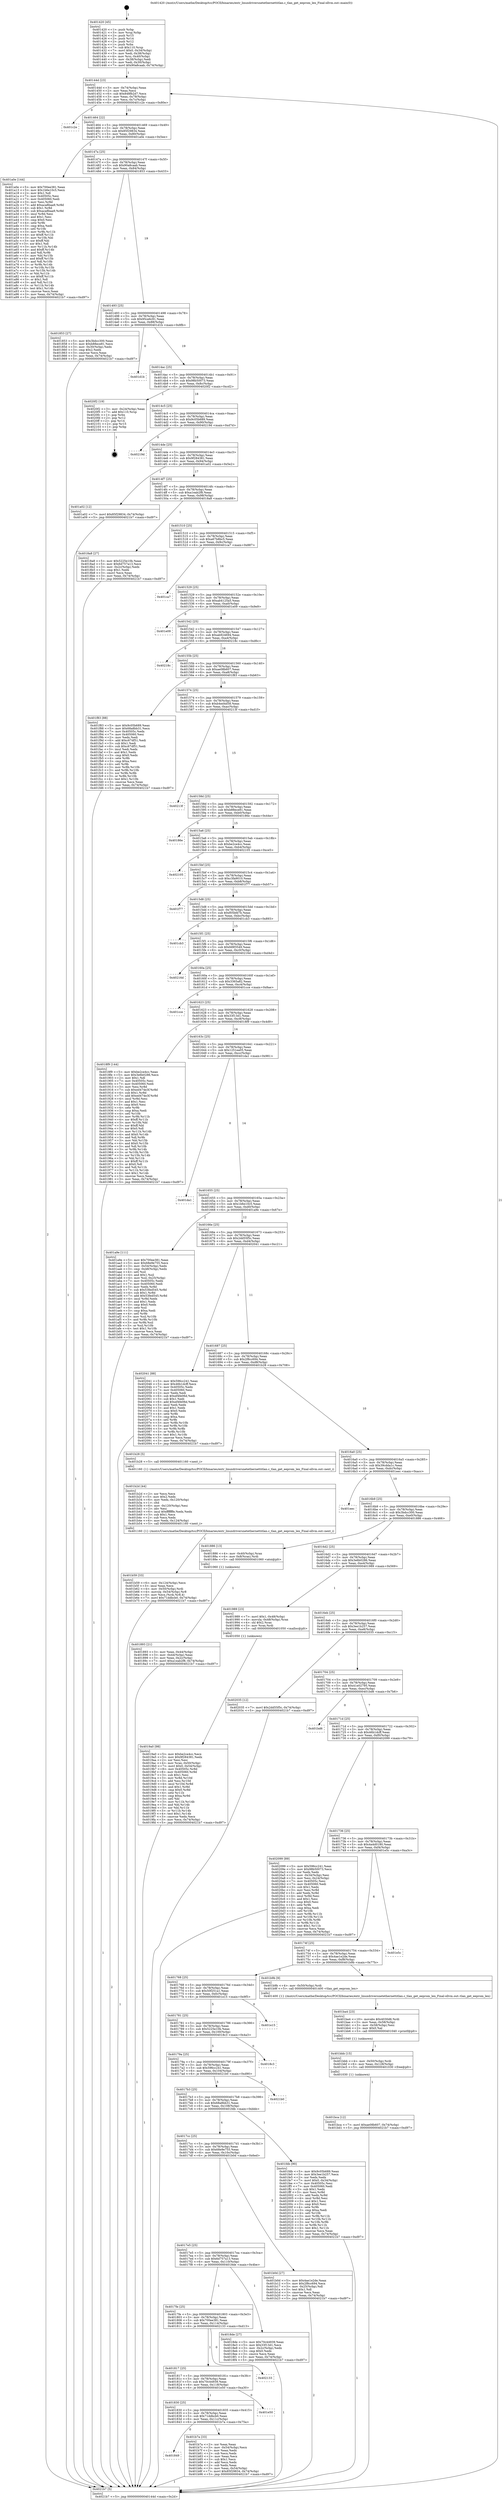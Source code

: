 digraph "0x401420" {
  label = "0x401420 (/mnt/c/Users/mathe/Desktop/tcc/POCII/binaries/extr_linuxdriversnetethernettitlan.c_tlan_get_eeprom_len_Final-ollvm.out::main(0))"
  labelloc = "t"
  node[shape=record]

  Entry [label="",width=0.3,height=0.3,shape=circle,fillcolor=black,style=filled]
  "0x40144d" [label="{
     0x40144d [23]\l
     | [instrs]\l
     &nbsp;&nbsp;0x40144d \<+3\>: mov -0x74(%rbp),%eax\l
     &nbsp;&nbsp;0x401450 \<+2\>: mov %eax,%ecx\l
     &nbsp;&nbsp;0x401452 \<+6\>: sub $0x848fb2d7,%ecx\l
     &nbsp;&nbsp;0x401458 \<+3\>: mov %eax,-0x78(%rbp)\l
     &nbsp;&nbsp;0x40145b \<+3\>: mov %ecx,-0x7c(%rbp)\l
     &nbsp;&nbsp;0x40145e \<+6\>: je 0000000000401c2e \<main+0x80e\>\l
  }"]
  "0x401c2e" [label="{
     0x401c2e\l
  }", style=dashed]
  "0x401464" [label="{
     0x401464 [22]\l
     | [instrs]\l
     &nbsp;&nbsp;0x401464 \<+5\>: jmp 0000000000401469 \<main+0x49\>\l
     &nbsp;&nbsp;0x401469 \<+3\>: mov -0x78(%rbp),%eax\l
     &nbsp;&nbsp;0x40146c \<+5\>: sub $0x85f29834,%eax\l
     &nbsp;&nbsp;0x401471 \<+3\>: mov %eax,-0x80(%rbp)\l
     &nbsp;&nbsp;0x401474 \<+6\>: je 0000000000401a0e \<main+0x5ee\>\l
  }"]
  Exit [label="",width=0.3,height=0.3,shape=circle,fillcolor=black,style=filled,peripheries=2]
  "0x401a0e" [label="{
     0x401a0e [144]\l
     | [instrs]\l
     &nbsp;&nbsp;0x401a0e \<+5\>: mov $0x700ee381,%eax\l
     &nbsp;&nbsp;0x401a13 \<+5\>: mov $0x1b6e10c5,%ecx\l
     &nbsp;&nbsp;0x401a18 \<+2\>: mov $0x1,%dl\l
     &nbsp;&nbsp;0x401a1a \<+7\>: mov 0x40505c,%esi\l
     &nbsp;&nbsp;0x401a21 \<+7\>: mov 0x405060,%edi\l
     &nbsp;&nbsp;0x401a28 \<+3\>: mov %esi,%r8d\l
     &nbsp;&nbsp;0x401a2b \<+7\>: add $0xaca8baa9,%r8d\l
     &nbsp;&nbsp;0x401a32 \<+4\>: sub $0x1,%r8d\l
     &nbsp;&nbsp;0x401a36 \<+7\>: sub $0xaca8baa9,%r8d\l
     &nbsp;&nbsp;0x401a3d \<+4\>: imul %r8d,%esi\l
     &nbsp;&nbsp;0x401a41 \<+3\>: and $0x1,%esi\l
     &nbsp;&nbsp;0x401a44 \<+3\>: cmp $0x0,%esi\l
     &nbsp;&nbsp;0x401a47 \<+4\>: sete %r9b\l
     &nbsp;&nbsp;0x401a4b \<+3\>: cmp $0xa,%edi\l
     &nbsp;&nbsp;0x401a4e \<+4\>: setl %r10b\l
     &nbsp;&nbsp;0x401a52 \<+3\>: mov %r9b,%r11b\l
     &nbsp;&nbsp;0x401a55 \<+4\>: xor $0xff,%r11b\l
     &nbsp;&nbsp;0x401a59 \<+3\>: mov %r10b,%bl\l
     &nbsp;&nbsp;0x401a5c \<+3\>: xor $0xff,%bl\l
     &nbsp;&nbsp;0x401a5f \<+3\>: xor $0x1,%dl\l
     &nbsp;&nbsp;0x401a62 \<+3\>: mov %r11b,%r14b\l
     &nbsp;&nbsp;0x401a65 \<+4\>: and $0xff,%r14b\l
     &nbsp;&nbsp;0x401a69 \<+3\>: and %dl,%r9b\l
     &nbsp;&nbsp;0x401a6c \<+3\>: mov %bl,%r15b\l
     &nbsp;&nbsp;0x401a6f \<+4\>: and $0xff,%r15b\l
     &nbsp;&nbsp;0x401a73 \<+3\>: and %dl,%r10b\l
     &nbsp;&nbsp;0x401a76 \<+3\>: or %r9b,%r14b\l
     &nbsp;&nbsp;0x401a79 \<+3\>: or %r10b,%r15b\l
     &nbsp;&nbsp;0x401a7c \<+3\>: xor %r15b,%r14b\l
     &nbsp;&nbsp;0x401a7f \<+3\>: or %bl,%r11b\l
     &nbsp;&nbsp;0x401a82 \<+4\>: xor $0xff,%r11b\l
     &nbsp;&nbsp;0x401a86 \<+3\>: or $0x1,%dl\l
     &nbsp;&nbsp;0x401a89 \<+3\>: and %dl,%r11b\l
     &nbsp;&nbsp;0x401a8c \<+3\>: or %r11b,%r14b\l
     &nbsp;&nbsp;0x401a8f \<+4\>: test $0x1,%r14b\l
     &nbsp;&nbsp;0x401a93 \<+3\>: cmovne %ecx,%eax\l
     &nbsp;&nbsp;0x401a96 \<+3\>: mov %eax,-0x74(%rbp)\l
     &nbsp;&nbsp;0x401a99 \<+5\>: jmp 00000000004021b7 \<main+0xd97\>\l
  }"]
  "0x40147a" [label="{
     0x40147a [25]\l
     | [instrs]\l
     &nbsp;&nbsp;0x40147a \<+5\>: jmp 000000000040147f \<main+0x5f\>\l
     &nbsp;&nbsp;0x40147f \<+3\>: mov -0x78(%rbp),%eax\l
     &nbsp;&nbsp;0x401482 \<+5\>: sub $0x90a8caab,%eax\l
     &nbsp;&nbsp;0x401487 \<+6\>: mov %eax,-0x84(%rbp)\l
     &nbsp;&nbsp;0x40148d \<+6\>: je 0000000000401853 \<main+0x433\>\l
  }"]
  "0x401bca" [label="{
     0x401bca [12]\l
     | [instrs]\l
     &nbsp;&nbsp;0x401bca \<+7\>: movl $0xae08b607,-0x74(%rbp)\l
     &nbsp;&nbsp;0x401bd1 \<+5\>: jmp 00000000004021b7 \<main+0xd97\>\l
  }"]
  "0x401853" [label="{
     0x401853 [27]\l
     | [instrs]\l
     &nbsp;&nbsp;0x401853 \<+5\>: mov $0x3bdcc300,%eax\l
     &nbsp;&nbsp;0x401858 \<+5\>: mov $0xb88ece81,%ecx\l
     &nbsp;&nbsp;0x40185d \<+3\>: mov -0x30(%rbp),%edx\l
     &nbsp;&nbsp;0x401860 \<+3\>: cmp $0x2,%edx\l
     &nbsp;&nbsp;0x401863 \<+3\>: cmovne %ecx,%eax\l
     &nbsp;&nbsp;0x401866 \<+3\>: mov %eax,-0x74(%rbp)\l
     &nbsp;&nbsp;0x401869 \<+5\>: jmp 00000000004021b7 \<main+0xd97\>\l
  }"]
  "0x401493" [label="{
     0x401493 [25]\l
     | [instrs]\l
     &nbsp;&nbsp;0x401493 \<+5\>: jmp 0000000000401498 \<main+0x78\>\l
     &nbsp;&nbsp;0x401498 \<+3\>: mov -0x78(%rbp),%eax\l
     &nbsp;&nbsp;0x40149b \<+5\>: sub $0x95ce6c91,%eax\l
     &nbsp;&nbsp;0x4014a0 \<+6\>: mov %eax,-0x88(%rbp)\l
     &nbsp;&nbsp;0x4014a6 \<+6\>: je 0000000000401d1b \<main+0x8fb\>\l
  }"]
  "0x4021b7" [label="{
     0x4021b7 [5]\l
     | [instrs]\l
     &nbsp;&nbsp;0x4021b7 \<+5\>: jmp 000000000040144d \<main+0x2d\>\l
  }"]
  "0x401420" [label="{
     0x401420 [45]\l
     | [instrs]\l
     &nbsp;&nbsp;0x401420 \<+1\>: push %rbp\l
     &nbsp;&nbsp;0x401421 \<+3\>: mov %rsp,%rbp\l
     &nbsp;&nbsp;0x401424 \<+2\>: push %r15\l
     &nbsp;&nbsp;0x401426 \<+2\>: push %r14\l
     &nbsp;&nbsp;0x401428 \<+2\>: push %r12\l
     &nbsp;&nbsp;0x40142a \<+1\>: push %rbx\l
     &nbsp;&nbsp;0x40142b \<+7\>: sub $0x110,%rsp\l
     &nbsp;&nbsp;0x401432 \<+7\>: movl $0x0,-0x34(%rbp)\l
     &nbsp;&nbsp;0x401439 \<+3\>: mov %edi,-0x38(%rbp)\l
     &nbsp;&nbsp;0x40143c \<+4\>: mov %rsi,-0x40(%rbp)\l
     &nbsp;&nbsp;0x401440 \<+3\>: mov -0x38(%rbp),%edi\l
     &nbsp;&nbsp;0x401443 \<+3\>: mov %edi,-0x30(%rbp)\l
     &nbsp;&nbsp;0x401446 \<+7\>: movl $0x90a8caab,-0x74(%rbp)\l
  }"]
  "0x401bbb" [label="{
     0x401bbb [15]\l
     | [instrs]\l
     &nbsp;&nbsp;0x401bbb \<+4\>: mov -0x50(%rbp),%rdi\l
     &nbsp;&nbsp;0x401bbf \<+6\>: mov %eax,-0x128(%rbp)\l
     &nbsp;&nbsp;0x401bc5 \<+5\>: call 0000000000401030 \<free@plt\>\l
     | [calls]\l
     &nbsp;&nbsp;0x401030 \{1\} (unknown)\l
  }"]
  "0x401d1b" [label="{
     0x401d1b\l
  }", style=dashed]
  "0x4014ac" [label="{
     0x4014ac [25]\l
     | [instrs]\l
     &nbsp;&nbsp;0x4014ac \<+5\>: jmp 00000000004014b1 \<main+0x91\>\l
     &nbsp;&nbsp;0x4014b1 \<+3\>: mov -0x78(%rbp),%eax\l
     &nbsp;&nbsp;0x4014b4 \<+5\>: sub $0x98b50073,%eax\l
     &nbsp;&nbsp;0x4014b9 \<+6\>: mov %eax,-0x8c(%rbp)\l
     &nbsp;&nbsp;0x4014bf \<+6\>: je 00000000004020f2 \<main+0xcd2\>\l
  }"]
  "0x401ba4" [label="{
     0x401ba4 [23]\l
     | [instrs]\l
     &nbsp;&nbsp;0x401ba4 \<+10\>: movabs $0x4030d6,%rdi\l
     &nbsp;&nbsp;0x401bae \<+3\>: mov %eax,-0x58(%rbp)\l
     &nbsp;&nbsp;0x401bb1 \<+3\>: mov -0x58(%rbp),%esi\l
     &nbsp;&nbsp;0x401bb4 \<+2\>: mov $0x0,%al\l
     &nbsp;&nbsp;0x401bb6 \<+5\>: call 0000000000401040 \<printf@plt\>\l
     | [calls]\l
     &nbsp;&nbsp;0x401040 \{1\} (unknown)\l
  }"]
  "0x4020f2" [label="{
     0x4020f2 [19]\l
     | [instrs]\l
     &nbsp;&nbsp;0x4020f2 \<+3\>: mov -0x24(%rbp),%eax\l
     &nbsp;&nbsp;0x4020f5 \<+7\>: add $0x110,%rsp\l
     &nbsp;&nbsp;0x4020fc \<+1\>: pop %rbx\l
     &nbsp;&nbsp;0x4020fd \<+2\>: pop %r12\l
     &nbsp;&nbsp;0x4020ff \<+2\>: pop %r14\l
     &nbsp;&nbsp;0x402101 \<+2\>: pop %r15\l
     &nbsp;&nbsp;0x402103 \<+1\>: pop %rbp\l
     &nbsp;&nbsp;0x402104 \<+1\>: ret\l
  }"]
  "0x4014c5" [label="{
     0x4014c5 [25]\l
     | [instrs]\l
     &nbsp;&nbsp;0x4014c5 \<+5\>: jmp 00000000004014ca \<main+0xaa\>\l
     &nbsp;&nbsp;0x4014ca \<+3\>: mov -0x78(%rbp),%eax\l
     &nbsp;&nbsp;0x4014cd \<+5\>: sub $0x9c05b689,%eax\l
     &nbsp;&nbsp;0x4014d2 \<+6\>: mov %eax,-0x90(%rbp)\l
     &nbsp;&nbsp;0x4014d8 \<+6\>: je 000000000040219d \<main+0xd7d\>\l
  }"]
  "0x401849" [label="{
     0x401849\l
  }", style=dashed]
  "0x40219d" [label="{
     0x40219d\l
  }", style=dashed]
  "0x4014de" [label="{
     0x4014de [25]\l
     | [instrs]\l
     &nbsp;&nbsp;0x4014de \<+5\>: jmp 00000000004014e3 \<main+0xc3\>\l
     &nbsp;&nbsp;0x4014e3 \<+3\>: mov -0x78(%rbp),%eax\l
     &nbsp;&nbsp;0x4014e6 \<+5\>: sub $0x9f284381,%eax\l
     &nbsp;&nbsp;0x4014eb \<+6\>: mov %eax,-0x94(%rbp)\l
     &nbsp;&nbsp;0x4014f1 \<+6\>: je 0000000000401a02 \<main+0x5e2\>\l
  }"]
  "0x401b7a" [label="{
     0x401b7a [33]\l
     | [instrs]\l
     &nbsp;&nbsp;0x401b7a \<+2\>: xor %eax,%eax\l
     &nbsp;&nbsp;0x401b7c \<+3\>: mov -0x54(%rbp),%ecx\l
     &nbsp;&nbsp;0x401b7f \<+2\>: mov %eax,%edx\l
     &nbsp;&nbsp;0x401b81 \<+2\>: sub %ecx,%edx\l
     &nbsp;&nbsp;0x401b83 \<+2\>: mov %eax,%ecx\l
     &nbsp;&nbsp;0x401b85 \<+3\>: sub $0x1,%ecx\l
     &nbsp;&nbsp;0x401b88 \<+2\>: add %ecx,%edx\l
     &nbsp;&nbsp;0x401b8a \<+2\>: sub %edx,%eax\l
     &nbsp;&nbsp;0x401b8c \<+3\>: mov %eax,-0x54(%rbp)\l
     &nbsp;&nbsp;0x401b8f \<+7\>: movl $0x85f29834,-0x74(%rbp)\l
     &nbsp;&nbsp;0x401b96 \<+5\>: jmp 00000000004021b7 \<main+0xd97\>\l
  }"]
  "0x401a02" [label="{
     0x401a02 [12]\l
     | [instrs]\l
     &nbsp;&nbsp;0x401a02 \<+7\>: movl $0x85f29834,-0x74(%rbp)\l
     &nbsp;&nbsp;0x401a09 \<+5\>: jmp 00000000004021b7 \<main+0xd97\>\l
  }"]
  "0x4014f7" [label="{
     0x4014f7 [25]\l
     | [instrs]\l
     &nbsp;&nbsp;0x4014f7 \<+5\>: jmp 00000000004014fc \<main+0xdc\>\l
     &nbsp;&nbsp;0x4014fc \<+3\>: mov -0x78(%rbp),%eax\l
     &nbsp;&nbsp;0x4014ff \<+5\>: sub $0xa1eab2f8,%eax\l
     &nbsp;&nbsp;0x401504 \<+6\>: mov %eax,-0x98(%rbp)\l
     &nbsp;&nbsp;0x40150a \<+6\>: je 00000000004018a8 \<main+0x488\>\l
  }"]
  "0x401830" [label="{
     0x401830 [25]\l
     | [instrs]\l
     &nbsp;&nbsp;0x401830 \<+5\>: jmp 0000000000401835 \<main+0x415\>\l
     &nbsp;&nbsp;0x401835 \<+3\>: mov -0x78(%rbp),%eax\l
     &nbsp;&nbsp;0x401838 \<+5\>: sub $0x71ddbcb0,%eax\l
     &nbsp;&nbsp;0x40183d \<+6\>: mov %eax,-0x11c(%rbp)\l
     &nbsp;&nbsp;0x401843 \<+6\>: je 0000000000401b7a \<main+0x75a\>\l
  }"]
  "0x4018a8" [label="{
     0x4018a8 [27]\l
     | [instrs]\l
     &nbsp;&nbsp;0x4018a8 \<+5\>: mov $0x5225e10b,%eax\l
     &nbsp;&nbsp;0x4018ad \<+5\>: mov $0x6d757a13,%ecx\l
     &nbsp;&nbsp;0x4018b2 \<+3\>: mov -0x2c(%rbp),%edx\l
     &nbsp;&nbsp;0x4018b5 \<+3\>: cmp $0x1,%edx\l
     &nbsp;&nbsp;0x4018b8 \<+3\>: cmovl %ecx,%eax\l
     &nbsp;&nbsp;0x4018bb \<+3\>: mov %eax,-0x74(%rbp)\l
     &nbsp;&nbsp;0x4018be \<+5\>: jmp 00000000004021b7 \<main+0xd97\>\l
  }"]
  "0x401510" [label="{
     0x401510 [25]\l
     | [instrs]\l
     &nbsp;&nbsp;0x401510 \<+5\>: jmp 0000000000401515 \<main+0xf5\>\l
     &nbsp;&nbsp;0x401515 \<+3\>: mov -0x78(%rbp),%eax\l
     &nbsp;&nbsp;0x401518 \<+5\>: sub $0xa67b8bc5,%eax\l
     &nbsp;&nbsp;0x40151d \<+6\>: mov %eax,-0x9c(%rbp)\l
     &nbsp;&nbsp;0x401523 \<+6\>: je 0000000000401ca7 \<main+0x887\>\l
  }"]
  "0x401e50" [label="{
     0x401e50\l
  }", style=dashed]
  "0x401ca7" [label="{
     0x401ca7\l
  }", style=dashed]
  "0x401529" [label="{
     0x401529 [25]\l
     | [instrs]\l
     &nbsp;&nbsp;0x401529 \<+5\>: jmp 000000000040152e \<main+0x10e\>\l
     &nbsp;&nbsp;0x40152e \<+3\>: mov -0x78(%rbp),%eax\l
     &nbsp;&nbsp;0x401531 \<+5\>: sub $0xab4125a5,%eax\l
     &nbsp;&nbsp;0x401536 \<+6\>: mov %eax,-0xa0(%rbp)\l
     &nbsp;&nbsp;0x40153c \<+6\>: je 0000000000401e09 \<main+0x9e9\>\l
  }"]
  "0x401817" [label="{
     0x401817 [25]\l
     | [instrs]\l
     &nbsp;&nbsp;0x401817 \<+5\>: jmp 000000000040181c \<main+0x3fc\>\l
     &nbsp;&nbsp;0x40181c \<+3\>: mov -0x78(%rbp),%eax\l
     &nbsp;&nbsp;0x40181f \<+5\>: sub $0x70c44939,%eax\l
     &nbsp;&nbsp;0x401824 \<+6\>: mov %eax,-0x118(%rbp)\l
     &nbsp;&nbsp;0x40182a \<+6\>: je 0000000000401e50 \<main+0xa30\>\l
  }"]
  "0x401e09" [label="{
     0x401e09\l
  }", style=dashed]
  "0x401542" [label="{
     0x401542 [25]\l
     | [instrs]\l
     &nbsp;&nbsp;0x401542 \<+5\>: jmp 0000000000401547 \<main+0x127\>\l
     &nbsp;&nbsp;0x401547 \<+3\>: mov -0x78(%rbp),%eax\l
     &nbsp;&nbsp;0x40154a \<+5\>: sub $0xab924694,%eax\l
     &nbsp;&nbsp;0x40154f \<+6\>: mov %eax,-0xa4(%rbp)\l
     &nbsp;&nbsp;0x401555 \<+6\>: je 000000000040218c \<main+0xd6c\>\l
  }"]
  "0x402133" [label="{
     0x402133\l
  }", style=dashed]
  "0x40218c" [label="{
     0x40218c\l
  }", style=dashed]
  "0x40155b" [label="{
     0x40155b [25]\l
     | [instrs]\l
     &nbsp;&nbsp;0x40155b \<+5\>: jmp 0000000000401560 \<main+0x140\>\l
     &nbsp;&nbsp;0x401560 \<+3\>: mov -0x78(%rbp),%eax\l
     &nbsp;&nbsp;0x401563 \<+5\>: sub $0xae08b607,%eax\l
     &nbsp;&nbsp;0x401568 \<+6\>: mov %eax,-0xa8(%rbp)\l
     &nbsp;&nbsp;0x40156e \<+6\>: je 0000000000401f83 \<main+0xb63\>\l
  }"]
  "0x401b59" [label="{
     0x401b59 [33]\l
     | [instrs]\l
     &nbsp;&nbsp;0x401b59 \<+6\>: mov -0x124(%rbp),%ecx\l
     &nbsp;&nbsp;0x401b5f \<+3\>: imul %eax,%ecx\l
     &nbsp;&nbsp;0x401b62 \<+4\>: mov -0x50(%rbp),%rdi\l
     &nbsp;&nbsp;0x401b66 \<+4\>: movslq -0x54(%rbp),%r8\l
     &nbsp;&nbsp;0x401b6a \<+4\>: mov %ecx,(%rdi,%r8,4)\l
     &nbsp;&nbsp;0x401b6e \<+7\>: movl $0x71ddbcb0,-0x74(%rbp)\l
     &nbsp;&nbsp;0x401b75 \<+5\>: jmp 00000000004021b7 \<main+0xd97\>\l
  }"]
  "0x401f83" [label="{
     0x401f83 [88]\l
     | [instrs]\l
     &nbsp;&nbsp;0x401f83 \<+5\>: mov $0x9c05b689,%eax\l
     &nbsp;&nbsp;0x401f88 \<+5\>: mov $0x68a8bb31,%ecx\l
     &nbsp;&nbsp;0x401f8d \<+7\>: mov 0x40505c,%edx\l
     &nbsp;&nbsp;0x401f94 \<+7\>: mov 0x405060,%esi\l
     &nbsp;&nbsp;0x401f9b \<+2\>: mov %edx,%edi\l
     &nbsp;&nbsp;0x401f9d \<+6\>: add $0xc67df51,%edi\l
     &nbsp;&nbsp;0x401fa3 \<+3\>: sub $0x1,%edi\l
     &nbsp;&nbsp;0x401fa6 \<+6\>: sub $0xc67df51,%edi\l
     &nbsp;&nbsp;0x401fac \<+3\>: imul %edi,%edx\l
     &nbsp;&nbsp;0x401faf \<+3\>: and $0x1,%edx\l
     &nbsp;&nbsp;0x401fb2 \<+3\>: cmp $0x0,%edx\l
     &nbsp;&nbsp;0x401fb5 \<+4\>: sete %r8b\l
     &nbsp;&nbsp;0x401fb9 \<+3\>: cmp $0xa,%esi\l
     &nbsp;&nbsp;0x401fbc \<+4\>: setl %r9b\l
     &nbsp;&nbsp;0x401fc0 \<+3\>: mov %r8b,%r10b\l
     &nbsp;&nbsp;0x401fc3 \<+3\>: and %r9b,%r10b\l
     &nbsp;&nbsp;0x401fc6 \<+3\>: xor %r9b,%r8b\l
     &nbsp;&nbsp;0x401fc9 \<+3\>: or %r8b,%r10b\l
     &nbsp;&nbsp;0x401fcc \<+4\>: test $0x1,%r10b\l
     &nbsp;&nbsp;0x401fd0 \<+3\>: cmovne %ecx,%eax\l
     &nbsp;&nbsp;0x401fd3 \<+3\>: mov %eax,-0x74(%rbp)\l
     &nbsp;&nbsp;0x401fd6 \<+5\>: jmp 00000000004021b7 \<main+0xd97\>\l
  }"]
  "0x401574" [label="{
     0x401574 [25]\l
     | [instrs]\l
     &nbsp;&nbsp;0x401574 \<+5\>: jmp 0000000000401579 \<main+0x159\>\l
     &nbsp;&nbsp;0x401579 \<+3\>: mov -0x78(%rbp),%eax\l
     &nbsp;&nbsp;0x40157c \<+5\>: sub $0xb4ed4d58,%eax\l
     &nbsp;&nbsp;0x401581 \<+6\>: mov %eax,-0xac(%rbp)\l
     &nbsp;&nbsp;0x401587 \<+6\>: je 000000000040213f \<main+0xd1f\>\l
  }"]
  "0x401b2d" [label="{
     0x401b2d [44]\l
     | [instrs]\l
     &nbsp;&nbsp;0x401b2d \<+2\>: xor %ecx,%ecx\l
     &nbsp;&nbsp;0x401b2f \<+5\>: mov $0x2,%edx\l
     &nbsp;&nbsp;0x401b34 \<+6\>: mov %edx,-0x120(%rbp)\l
     &nbsp;&nbsp;0x401b3a \<+1\>: cltd\l
     &nbsp;&nbsp;0x401b3b \<+6\>: mov -0x120(%rbp),%esi\l
     &nbsp;&nbsp;0x401b41 \<+2\>: idiv %esi\l
     &nbsp;&nbsp;0x401b43 \<+6\>: imul $0xfffffffe,%edx,%edx\l
     &nbsp;&nbsp;0x401b49 \<+3\>: sub $0x1,%ecx\l
     &nbsp;&nbsp;0x401b4c \<+2\>: sub %ecx,%edx\l
     &nbsp;&nbsp;0x401b4e \<+6\>: mov %edx,-0x124(%rbp)\l
     &nbsp;&nbsp;0x401b54 \<+5\>: call 0000000000401160 \<next_i\>\l
     | [calls]\l
     &nbsp;&nbsp;0x401160 \{1\} (/mnt/c/Users/mathe/Desktop/tcc/POCII/binaries/extr_linuxdriversnetethernettitlan.c_tlan_get_eeprom_len_Final-ollvm.out::next_i)\l
  }"]
  "0x40213f" [label="{
     0x40213f\l
  }", style=dashed]
  "0x40158d" [label="{
     0x40158d [25]\l
     | [instrs]\l
     &nbsp;&nbsp;0x40158d \<+5\>: jmp 0000000000401592 \<main+0x172\>\l
     &nbsp;&nbsp;0x401592 \<+3\>: mov -0x78(%rbp),%eax\l
     &nbsp;&nbsp;0x401595 \<+5\>: sub $0xb88ece81,%eax\l
     &nbsp;&nbsp;0x40159a \<+6\>: mov %eax,-0xb0(%rbp)\l
     &nbsp;&nbsp;0x4015a0 \<+6\>: je 000000000040186e \<main+0x44e\>\l
  }"]
  "0x4019a0" [label="{
     0x4019a0 [98]\l
     | [instrs]\l
     &nbsp;&nbsp;0x4019a0 \<+5\>: mov $0xbe2ce4cc,%ecx\l
     &nbsp;&nbsp;0x4019a5 \<+5\>: mov $0x9f284381,%edx\l
     &nbsp;&nbsp;0x4019aa \<+2\>: xor %esi,%esi\l
     &nbsp;&nbsp;0x4019ac \<+4\>: mov %rax,-0x50(%rbp)\l
     &nbsp;&nbsp;0x4019b0 \<+7\>: movl $0x0,-0x54(%rbp)\l
     &nbsp;&nbsp;0x4019b7 \<+8\>: mov 0x40505c,%r8d\l
     &nbsp;&nbsp;0x4019bf \<+8\>: mov 0x405060,%r9d\l
     &nbsp;&nbsp;0x4019c7 \<+3\>: sub $0x1,%esi\l
     &nbsp;&nbsp;0x4019ca \<+3\>: mov %r8d,%r10d\l
     &nbsp;&nbsp;0x4019cd \<+3\>: add %esi,%r10d\l
     &nbsp;&nbsp;0x4019d0 \<+4\>: imul %r10d,%r8d\l
     &nbsp;&nbsp;0x4019d4 \<+4\>: and $0x1,%r8d\l
     &nbsp;&nbsp;0x4019d8 \<+4\>: cmp $0x0,%r8d\l
     &nbsp;&nbsp;0x4019dc \<+4\>: sete %r11b\l
     &nbsp;&nbsp;0x4019e0 \<+4\>: cmp $0xa,%r9d\l
     &nbsp;&nbsp;0x4019e4 \<+3\>: setl %bl\l
     &nbsp;&nbsp;0x4019e7 \<+3\>: mov %r11b,%r14b\l
     &nbsp;&nbsp;0x4019ea \<+3\>: and %bl,%r14b\l
     &nbsp;&nbsp;0x4019ed \<+3\>: xor %bl,%r11b\l
     &nbsp;&nbsp;0x4019f0 \<+3\>: or %r11b,%r14b\l
     &nbsp;&nbsp;0x4019f3 \<+4\>: test $0x1,%r14b\l
     &nbsp;&nbsp;0x4019f7 \<+3\>: cmovne %edx,%ecx\l
     &nbsp;&nbsp;0x4019fa \<+3\>: mov %ecx,-0x74(%rbp)\l
     &nbsp;&nbsp;0x4019fd \<+5\>: jmp 00000000004021b7 \<main+0xd97\>\l
  }"]
  "0x40186e" [label="{
     0x40186e\l
  }", style=dashed]
  "0x4015a6" [label="{
     0x4015a6 [25]\l
     | [instrs]\l
     &nbsp;&nbsp;0x4015a6 \<+5\>: jmp 00000000004015ab \<main+0x18b\>\l
     &nbsp;&nbsp;0x4015ab \<+3\>: mov -0x78(%rbp),%eax\l
     &nbsp;&nbsp;0x4015ae \<+5\>: sub $0xbe2ce4cc,%eax\l
     &nbsp;&nbsp;0x4015b3 \<+6\>: mov %eax,-0xb4(%rbp)\l
     &nbsp;&nbsp;0x4015b9 \<+6\>: je 0000000000402105 \<main+0xce5\>\l
  }"]
  "0x4017fe" [label="{
     0x4017fe [25]\l
     | [instrs]\l
     &nbsp;&nbsp;0x4017fe \<+5\>: jmp 0000000000401803 \<main+0x3e3\>\l
     &nbsp;&nbsp;0x401803 \<+3\>: mov -0x78(%rbp),%eax\l
     &nbsp;&nbsp;0x401806 \<+5\>: sub $0x700ee381,%eax\l
     &nbsp;&nbsp;0x40180b \<+6\>: mov %eax,-0x114(%rbp)\l
     &nbsp;&nbsp;0x401811 \<+6\>: je 0000000000402133 \<main+0xd13\>\l
  }"]
  "0x402105" [label="{
     0x402105\l
  }", style=dashed]
  "0x4015bf" [label="{
     0x4015bf [25]\l
     | [instrs]\l
     &nbsp;&nbsp;0x4015bf \<+5\>: jmp 00000000004015c4 \<main+0x1a4\>\l
     &nbsp;&nbsp;0x4015c4 \<+3\>: mov -0x78(%rbp),%eax\l
     &nbsp;&nbsp;0x4015c7 \<+5\>: sub $0xc3fa9010,%eax\l
     &nbsp;&nbsp;0x4015cc \<+6\>: mov %eax,-0xb8(%rbp)\l
     &nbsp;&nbsp;0x4015d2 \<+6\>: je 0000000000401f77 \<main+0xb57\>\l
  }"]
  "0x4018de" [label="{
     0x4018de [27]\l
     | [instrs]\l
     &nbsp;&nbsp;0x4018de \<+5\>: mov $0x70c44939,%eax\l
     &nbsp;&nbsp;0x4018e3 \<+5\>: mov $0x33f13d1,%ecx\l
     &nbsp;&nbsp;0x4018e8 \<+3\>: mov -0x2c(%rbp),%edx\l
     &nbsp;&nbsp;0x4018eb \<+3\>: cmp $0x0,%edx\l
     &nbsp;&nbsp;0x4018ee \<+3\>: cmove %ecx,%eax\l
     &nbsp;&nbsp;0x4018f1 \<+3\>: mov %eax,-0x74(%rbp)\l
     &nbsp;&nbsp;0x4018f4 \<+5\>: jmp 00000000004021b7 \<main+0xd97\>\l
  }"]
  "0x401f77" [label="{
     0x401f77\l
  }", style=dashed]
  "0x4015d8" [label="{
     0x4015d8 [25]\l
     | [instrs]\l
     &nbsp;&nbsp;0x4015d8 \<+5\>: jmp 00000000004015dd \<main+0x1bd\>\l
     &nbsp;&nbsp;0x4015dd \<+3\>: mov -0x78(%rbp),%eax\l
     &nbsp;&nbsp;0x4015e0 \<+5\>: sub $0xf05bfd7b,%eax\l
     &nbsp;&nbsp;0x4015e5 \<+6\>: mov %eax,-0xbc(%rbp)\l
     &nbsp;&nbsp;0x4015eb \<+6\>: je 0000000000401cb3 \<main+0x893\>\l
  }"]
  "0x4017e5" [label="{
     0x4017e5 [25]\l
     | [instrs]\l
     &nbsp;&nbsp;0x4017e5 \<+5\>: jmp 00000000004017ea \<main+0x3ca\>\l
     &nbsp;&nbsp;0x4017ea \<+3\>: mov -0x78(%rbp),%eax\l
     &nbsp;&nbsp;0x4017ed \<+5\>: sub $0x6d757a13,%eax\l
     &nbsp;&nbsp;0x4017f2 \<+6\>: mov %eax,-0x110(%rbp)\l
     &nbsp;&nbsp;0x4017f8 \<+6\>: je 00000000004018de \<main+0x4be\>\l
  }"]
  "0x401cb3" [label="{
     0x401cb3\l
  }", style=dashed]
  "0x4015f1" [label="{
     0x4015f1 [25]\l
     | [instrs]\l
     &nbsp;&nbsp;0x4015f1 \<+5\>: jmp 00000000004015f6 \<main+0x1d6\>\l
     &nbsp;&nbsp;0x4015f6 \<+3\>: mov -0x78(%rbp),%eax\l
     &nbsp;&nbsp;0x4015f9 \<+5\>: sub $0xfd9f3549,%eax\l
     &nbsp;&nbsp;0x4015fe \<+6\>: mov %eax,-0xc0(%rbp)\l
     &nbsp;&nbsp;0x401604 \<+6\>: je 000000000040216d \<main+0xd4d\>\l
  }"]
  "0x401b0d" [label="{
     0x401b0d [27]\l
     | [instrs]\l
     &nbsp;&nbsp;0x401b0d \<+5\>: mov $0x4ae1e2de,%eax\l
     &nbsp;&nbsp;0x401b12 \<+5\>: mov $0x2f8cc694,%ecx\l
     &nbsp;&nbsp;0x401b17 \<+3\>: mov -0x25(%rbp),%dl\l
     &nbsp;&nbsp;0x401b1a \<+3\>: test $0x1,%dl\l
     &nbsp;&nbsp;0x401b1d \<+3\>: cmovne %ecx,%eax\l
     &nbsp;&nbsp;0x401b20 \<+3\>: mov %eax,-0x74(%rbp)\l
     &nbsp;&nbsp;0x401b23 \<+5\>: jmp 00000000004021b7 \<main+0xd97\>\l
  }"]
  "0x40216d" [label="{
     0x40216d\l
  }", style=dashed]
  "0x40160a" [label="{
     0x40160a [25]\l
     | [instrs]\l
     &nbsp;&nbsp;0x40160a \<+5\>: jmp 000000000040160f \<main+0x1ef\>\l
     &nbsp;&nbsp;0x40160f \<+3\>: mov -0x78(%rbp),%eax\l
     &nbsp;&nbsp;0x401612 \<+5\>: sub $0x3365a82,%eax\l
     &nbsp;&nbsp;0x401617 \<+6\>: mov %eax,-0xc4(%rbp)\l
     &nbsp;&nbsp;0x40161d \<+6\>: je 0000000000401cce \<main+0x8ae\>\l
  }"]
  "0x4017cc" [label="{
     0x4017cc [25]\l
     | [instrs]\l
     &nbsp;&nbsp;0x4017cc \<+5\>: jmp 00000000004017d1 \<main+0x3b1\>\l
     &nbsp;&nbsp;0x4017d1 \<+3\>: mov -0x78(%rbp),%eax\l
     &nbsp;&nbsp;0x4017d4 \<+5\>: sub $0x68e9e755,%eax\l
     &nbsp;&nbsp;0x4017d9 \<+6\>: mov %eax,-0x10c(%rbp)\l
     &nbsp;&nbsp;0x4017df \<+6\>: je 0000000000401b0d \<main+0x6ed\>\l
  }"]
  "0x401cce" [label="{
     0x401cce\l
  }", style=dashed]
  "0x401623" [label="{
     0x401623 [25]\l
     | [instrs]\l
     &nbsp;&nbsp;0x401623 \<+5\>: jmp 0000000000401628 \<main+0x208\>\l
     &nbsp;&nbsp;0x401628 \<+3\>: mov -0x78(%rbp),%eax\l
     &nbsp;&nbsp;0x40162b \<+5\>: sub $0x33f13d1,%eax\l
     &nbsp;&nbsp;0x401630 \<+6\>: mov %eax,-0xc8(%rbp)\l
     &nbsp;&nbsp;0x401636 \<+6\>: je 00000000004018f9 \<main+0x4d9\>\l
  }"]
  "0x401fdb" [label="{
     0x401fdb [90]\l
     | [instrs]\l
     &nbsp;&nbsp;0x401fdb \<+5\>: mov $0x9c05b689,%eax\l
     &nbsp;&nbsp;0x401fe0 \<+5\>: mov $0x3ee1b257,%ecx\l
     &nbsp;&nbsp;0x401fe5 \<+2\>: xor %edx,%edx\l
     &nbsp;&nbsp;0x401fe7 \<+7\>: movl $0x0,-0x34(%rbp)\l
     &nbsp;&nbsp;0x401fee \<+7\>: mov 0x40505c,%esi\l
     &nbsp;&nbsp;0x401ff5 \<+7\>: mov 0x405060,%edi\l
     &nbsp;&nbsp;0x401ffc \<+3\>: sub $0x1,%edx\l
     &nbsp;&nbsp;0x401fff \<+3\>: mov %esi,%r8d\l
     &nbsp;&nbsp;0x402002 \<+3\>: add %edx,%r8d\l
     &nbsp;&nbsp;0x402005 \<+4\>: imul %r8d,%esi\l
     &nbsp;&nbsp;0x402009 \<+3\>: and $0x1,%esi\l
     &nbsp;&nbsp;0x40200c \<+3\>: cmp $0x0,%esi\l
     &nbsp;&nbsp;0x40200f \<+4\>: sete %r9b\l
     &nbsp;&nbsp;0x402013 \<+3\>: cmp $0xa,%edi\l
     &nbsp;&nbsp;0x402016 \<+4\>: setl %r10b\l
     &nbsp;&nbsp;0x40201a \<+3\>: mov %r9b,%r11b\l
     &nbsp;&nbsp;0x40201d \<+3\>: and %r10b,%r11b\l
     &nbsp;&nbsp;0x402020 \<+3\>: xor %r10b,%r9b\l
     &nbsp;&nbsp;0x402023 \<+3\>: or %r9b,%r11b\l
     &nbsp;&nbsp;0x402026 \<+4\>: test $0x1,%r11b\l
     &nbsp;&nbsp;0x40202a \<+3\>: cmovne %ecx,%eax\l
     &nbsp;&nbsp;0x40202d \<+3\>: mov %eax,-0x74(%rbp)\l
     &nbsp;&nbsp;0x402030 \<+5\>: jmp 00000000004021b7 \<main+0xd97\>\l
  }"]
  "0x4018f9" [label="{
     0x4018f9 [144]\l
     | [instrs]\l
     &nbsp;&nbsp;0x4018f9 \<+5\>: mov $0xbe2ce4cc,%eax\l
     &nbsp;&nbsp;0x4018fe \<+5\>: mov $0x3e6b0286,%ecx\l
     &nbsp;&nbsp;0x401903 \<+2\>: mov $0x1,%dl\l
     &nbsp;&nbsp;0x401905 \<+7\>: mov 0x40505c,%esi\l
     &nbsp;&nbsp;0x40190c \<+7\>: mov 0x405060,%edi\l
     &nbsp;&nbsp;0x401913 \<+3\>: mov %esi,%r8d\l
     &nbsp;&nbsp;0x401916 \<+7\>: sub $0xed474e3f,%r8d\l
     &nbsp;&nbsp;0x40191d \<+4\>: sub $0x1,%r8d\l
     &nbsp;&nbsp;0x401921 \<+7\>: add $0xed474e3f,%r8d\l
     &nbsp;&nbsp;0x401928 \<+4\>: imul %r8d,%esi\l
     &nbsp;&nbsp;0x40192c \<+3\>: and $0x1,%esi\l
     &nbsp;&nbsp;0x40192f \<+3\>: cmp $0x0,%esi\l
     &nbsp;&nbsp;0x401932 \<+4\>: sete %r9b\l
     &nbsp;&nbsp;0x401936 \<+3\>: cmp $0xa,%edi\l
     &nbsp;&nbsp;0x401939 \<+4\>: setl %r10b\l
     &nbsp;&nbsp;0x40193d \<+3\>: mov %r9b,%r11b\l
     &nbsp;&nbsp;0x401940 \<+4\>: xor $0xff,%r11b\l
     &nbsp;&nbsp;0x401944 \<+3\>: mov %r10b,%bl\l
     &nbsp;&nbsp;0x401947 \<+3\>: xor $0xff,%bl\l
     &nbsp;&nbsp;0x40194a \<+3\>: xor $0x0,%dl\l
     &nbsp;&nbsp;0x40194d \<+3\>: mov %r11b,%r14b\l
     &nbsp;&nbsp;0x401950 \<+4\>: and $0x0,%r14b\l
     &nbsp;&nbsp;0x401954 \<+3\>: and %dl,%r9b\l
     &nbsp;&nbsp;0x401957 \<+3\>: mov %bl,%r15b\l
     &nbsp;&nbsp;0x40195a \<+4\>: and $0x0,%r15b\l
     &nbsp;&nbsp;0x40195e \<+3\>: and %dl,%r10b\l
     &nbsp;&nbsp;0x401961 \<+3\>: or %r9b,%r14b\l
     &nbsp;&nbsp;0x401964 \<+3\>: or %r10b,%r15b\l
     &nbsp;&nbsp;0x401967 \<+3\>: xor %r15b,%r14b\l
     &nbsp;&nbsp;0x40196a \<+3\>: or %bl,%r11b\l
     &nbsp;&nbsp;0x40196d \<+4\>: xor $0xff,%r11b\l
     &nbsp;&nbsp;0x401971 \<+3\>: or $0x0,%dl\l
     &nbsp;&nbsp;0x401974 \<+3\>: and %dl,%r11b\l
     &nbsp;&nbsp;0x401977 \<+3\>: or %r11b,%r14b\l
     &nbsp;&nbsp;0x40197a \<+4\>: test $0x1,%r14b\l
     &nbsp;&nbsp;0x40197e \<+3\>: cmovne %ecx,%eax\l
     &nbsp;&nbsp;0x401981 \<+3\>: mov %eax,-0x74(%rbp)\l
     &nbsp;&nbsp;0x401984 \<+5\>: jmp 00000000004021b7 \<main+0xd97\>\l
  }"]
  "0x40163c" [label="{
     0x40163c [25]\l
     | [instrs]\l
     &nbsp;&nbsp;0x40163c \<+5\>: jmp 0000000000401641 \<main+0x221\>\l
     &nbsp;&nbsp;0x401641 \<+3\>: mov -0x78(%rbp),%eax\l
     &nbsp;&nbsp;0x401644 \<+5\>: sub $0x1251ea05,%eax\l
     &nbsp;&nbsp;0x401649 \<+6\>: mov %eax,-0xcc(%rbp)\l
     &nbsp;&nbsp;0x40164f \<+6\>: je 0000000000401da1 \<main+0x981\>\l
  }"]
  "0x4017b3" [label="{
     0x4017b3 [25]\l
     | [instrs]\l
     &nbsp;&nbsp;0x4017b3 \<+5\>: jmp 00000000004017b8 \<main+0x398\>\l
     &nbsp;&nbsp;0x4017b8 \<+3\>: mov -0x78(%rbp),%eax\l
     &nbsp;&nbsp;0x4017bb \<+5\>: sub $0x68a8bb31,%eax\l
     &nbsp;&nbsp;0x4017c0 \<+6\>: mov %eax,-0x108(%rbp)\l
     &nbsp;&nbsp;0x4017c6 \<+6\>: je 0000000000401fdb \<main+0xbbb\>\l
  }"]
  "0x401da1" [label="{
     0x401da1\l
  }", style=dashed]
  "0x401655" [label="{
     0x401655 [25]\l
     | [instrs]\l
     &nbsp;&nbsp;0x401655 \<+5\>: jmp 000000000040165a \<main+0x23a\>\l
     &nbsp;&nbsp;0x40165a \<+3\>: mov -0x78(%rbp),%eax\l
     &nbsp;&nbsp;0x40165d \<+5\>: sub $0x1b6e10c5,%eax\l
     &nbsp;&nbsp;0x401662 \<+6\>: mov %eax,-0xd0(%rbp)\l
     &nbsp;&nbsp;0x401668 \<+6\>: je 0000000000401a9e \<main+0x67e\>\l
  }"]
  "0x4021b0" [label="{
     0x4021b0\l
  }", style=dashed]
  "0x401a9e" [label="{
     0x401a9e [111]\l
     | [instrs]\l
     &nbsp;&nbsp;0x401a9e \<+5\>: mov $0x700ee381,%eax\l
     &nbsp;&nbsp;0x401aa3 \<+5\>: mov $0x68e9e755,%ecx\l
     &nbsp;&nbsp;0x401aa8 \<+3\>: mov -0x54(%rbp),%edx\l
     &nbsp;&nbsp;0x401aab \<+3\>: cmp -0x48(%rbp),%edx\l
     &nbsp;&nbsp;0x401aae \<+4\>: setl %sil\l
     &nbsp;&nbsp;0x401ab2 \<+4\>: and $0x1,%sil\l
     &nbsp;&nbsp;0x401ab6 \<+4\>: mov %sil,-0x25(%rbp)\l
     &nbsp;&nbsp;0x401aba \<+7\>: mov 0x40505c,%edx\l
     &nbsp;&nbsp;0x401ac1 \<+7\>: mov 0x405060,%edi\l
     &nbsp;&nbsp;0x401ac8 \<+3\>: mov %edx,%r8d\l
     &nbsp;&nbsp;0x401acb \<+7\>: sub $0x53fed545,%r8d\l
     &nbsp;&nbsp;0x401ad2 \<+4\>: sub $0x1,%r8d\l
     &nbsp;&nbsp;0x401ad6 \<+7\>: add $0x53fed545,%r8d\l
     &nbsp;&nbsp;0x401add \<+4\>: imul %r8d,%edx\l
     &nbsp;&nbsp;0x401ae1 \<+3\>: and $0x1,%edx\l
     &nbsp;&nbsp;0x401ae4 \<+3\>: cmp $0x0,%edx\l
     &nbsp;&nbsp;0x401ae7 \<+4\>: sete %sil\l
     &nbsp;&nbsp;0x401aeb \<+3\>: cmp $0xa,%edi\l
     &nbsp;&nbsp;0x401aee \<+4\>: setl %r9b\l
     &nbsp;&nbsp;0x401af2 \<+3\>: mov %sil,%r10b\l
     &nbsp;&nbsp;0x401af5 \<+3\>: and %r9b,%r10b\l
     &nbsp;&nbsp;0x401af8 \<+3\>: xor %r9b,%sil\l
     &nbsp;&nbsp;0x401afb \<+3\>: or %sil,%r10b\l
     &nbsp;&nbsp;0x401afe \<+4\>: test $0x1,%r10b\l
     &nbsp;&nbsp;0x401b02 \<+3\>: cmovne %ecx,%eax\l
     &nbsp;&nbsp;0x401b05 \<+3\>: mov %eax,-0x74(%rbp)\l
     &nbsp;&nbsp;0x401b08 \<+5\>: jmp 00000000004021b7 \<main+0xd97\>\l
  }"]
  "0x40166e" [label="{
     0x40166e [25]\l
     | [instrs]\l
     &nbsp;&nbsp;0x40166e \<+5\>: jmp 0000000000401673 \<main+0x253\>\l
     &nbsp;&nbsp;0x401673 \<+3\>: mov -0x78(%rbp),%eax\l
     &nbsp;&nbsp;0x401676 \<+5\>: sub $0x2dd55f5c,%eax\l
     &nbsp;&nbsp;0x40167b \<+6\>: mov %eax,-0xd4(%rbp)\l
     &nbsp;&nbsp;0x401681 \<+6\>: je 0000000000402041 \<main+0xc21\>\l
  }"]
  "0x40179a" [label="{
     0x40179a [25]\l
     | [instrs]\l
     &nbsp;&nbsp;0x40179a \<+5\>: jmp 000000000040179f \<main+0x37f\>\l
     &nbsp;&nbsp;0x40179f \<+3\>: mov -0x78(%rbp),%eax\l
     &nbsp;&nbsp;0x4017a2 \<+5\>: sub $0x596cc241,%eax\l
     &nbsp;&nbsp;0x4017a7 \<+6\>: mov %eax,-0x104(%rbp)\l
     &nbsp;&nbsp;0x4017ad \<+6\>: je 00000000004021b0 \<main+0xd90\>\l
  }"]
  "0x402041" [label="{
     0x402041 [88]\l
     | [instrs]\l
     &nbsp;&nbsp;0x402041 \<+5\>: mov $0x596cc241,%eax\l
     &nbsp;&nbsp;0x402046 \<+5\>: mov $0x46b1dcff,%ecx\l
     &nbsp;&nbsp;0x40204b \<+7\>: mov 0x40505c,%edx\l
     &nbsp;&nbsp;0x402052 \<+7\>: mov 0x405060,%esi\l
     &nbsp;&nbsp;0x402059 \<+2\>: mov %edx,%edi\l
     &nbsp;&nbsp;0x40205b \<+6\>: sub $0xef4fe06d,%edi\l
     &nbsp;&nbsp;0x402061 \<+3\>: sub $0x1,%edi\l
     &nbsp;&nbsp;0x402064 \<+6\>: add $0xef4fe06d,%edi\l
     &nbsp;&nbsp;0x40206a \<+3\>: imul %edi,%edx\l
     &nbsp;&nbsp;0x40206d \<+3\>: and $0x1,%edx\l
     &nbsp;&nbsp;0x402070 \<+3\>: cmp $0x0,%edx\l
     &nbsp;&nbsp;0x402073 \<+4\>: sete %r8b\l
     &nbsp;&nbsp;0x402077 \<+3\>: cmp $0xa,%esi\l
     &nbsp;&nbsp;0x40207a \<+4\>: setl %r9b\l
     &nbsp;&nbsp;0x40207e \<+3\>: mov %r8b,%r10b\l
     &nbsp;&nbsp;0x402081 \<+3\>: and %r9b,%r10b\l
     &nbsp;&nbsp;0x402084 \<+3\>: xor %r9b,%r8b\l
     &nbsp;&nbsp;0x402087 \<+3\>: or %r8b,%r10b\l
     &nbsp;&nbsp;0x40208a \<+4\>: test $0x1,%r10b\l
     &nbsp;&nbsp;0x40208e \<+3\>: cmovne %ecx,%eax\l
     &nbsp;&nbsp;0x402091 \<+3\>: mov %eax,-0x74(%rbp)\l
     &nbsp;&nbsp;0x402094 \<+5\>: jmp 00000000004021b7 \<main+0xd97\>\l
  }"]
  "0x401687" [label="{
     0x401687 [25]\l
     | [instrs]\l
     &nbsp;&nbsp;0x401687 \<+5\>: jmp 000000000040168c \<main+0x26c\>\l
     &nbsp;&nbsp;0x40168c \<+3\>: mov -0x78(%rbp),%eax\l
     &nbsp;&nbsp;0x40168f \<+5\>: sub $0x2f8cc694,%eax\l
     &nbsp;&nbsp;0x401694 \<+6\>: mov %eax,-0xd8(%rbp)\l
     &nbsp;&nbsp;0x40169a \<+6\>: je 0000000000401b28 \<main+0x708\>\l
  }"]
  "0x4018c3" [label="{
     0x4018c3\l
  }", style=dashed]
  "0x401b28" [label="{
     0x401b28 [5]\l
     | [instrs]\l
     &nbsp;&nbsp;0x401b28 \<+5\>: call 0000000000401160 \<next_i\>\l
     | [calls]\l
     &nbsp;&nbsp;0x401160 \{1\} (/mnt/c/Users/mathe/Desktop/tcc/POCII/binaries/extr_linuxdriversnetethernettitlan.c_tlan_get_eeprom_len_Final-ollvm.out::next_i)\l
  }"]
  "0x4016a0" [label="{
     0x4016a0 [25]\l
     | [instrs]\l
     &nbsp;&nbsp;0x4016a0 \<+5\>: jmp 00000000004016a5 \<main+0x285\>\l
     &nbsp;&nbsp;0x4016a5 \<+3\>: mov -0x78(%rbp),%eax\l
     &nbsp;&nbsp;0x4016a8 \<+5\>: sub $0x39cdda1c,%eax\l
     &nbsp;&nbsp;0x4016ad \<+6\>: mov %eax,-0xdc(%rbp)\l
     &nbsp;&nbsp;0x4016b3 \<+6\>: je 0000000000401eec \<main+0xacc\>\l
  }"]
  "0x401781" [label="{
     0x401781 [25]\l
     | [instrs]\l
     &nbsp;&nbsp;0x401781 \<+5\>: jmp 0000000000401786 \<main+0x366\>\l
     &nbsp;&nbsp;0x401786 \<+3\>: mov -0x78(%rbp),%eax\l
     &nbsp;&nbsp;0x401789 \<+5\>: sub $0x5225e10b,%eax\l
     &nbsp;&nbsp;0x40178e \<+6\>: mov %eax,-0x100(%rbp)\l
     &nbsp;&nbsp;0x401794 \<+6\>: je 00000000004018c3 \<main+0x4a3\>\l
  }"]
  "0x401eec" [label="{
     0x401eec\l
  }", style=dashed]
  "0x4016b9" [label="{
     0x4016b9 [25]\l
     | [instrs]\l
     &nbsp;&nbsp;0x4016b9 \<+5\>: jmp 00000000004016be \<main+0x29e\>\l
     &nbsp;&nbsp;0x4016be \<+3\>: mov -0x78(%rbp),%eax\l
     &nbsp;&nbsp;0x4016c1 \<+5\>: sub $0x3bdcc300,%eax\l
     &nbsp;&nbsp;0x4016c6 \<+6\>: mov %eax,-0xe0(%rbp)\l
     &nbsp;&nbsp;0x4016cc \<+6\>: je 0000000000401886 \<main+0x466\>\l
  }"]
  "0x401e15" [label="{
     0x401e15\l
  }", style=dashed]
  "0x401886" [label="{
     0x401886 [13]\l
     | [instrs]\l
     &nbsp;&nbsp;0x401886 \<+4\>: mov -0x40(%rbp),%rax\l
     &nbsp;&nbsp;0x40188a \<+4\>: mov 0x8(%rax),%rdi\l
     &nbsp;&nbsp;0x40188e \<+5\>: call 0000000000401060 \<atoi@plt\>\l
     | [calls]\l
     &nbsp;&nbsp;0x401060 \{1\} (unknown)\l
  }"]
  "0x4016d2" [label="{
     0x4016d2 [25]\l
     | [instrs]\l
     &nbsp;&nbsp;0x4016d2 \<+5\>: jmp 00000000004016d7 \<main+0x2b7\>\l
     &nbsp;&nbsp;0x4016d7 \<+3\>: mov -0x78(%rbp),%eax\l
     &nbsp;&nbsp;0x4016da \<+5\>: sub $0x3e6b0286,%eax\l
     &nbsp;&nbsp;0x4016df \<+6\>: mov %eax,-0xe4(%rbp)\l
     &nbsp;&nbsp;0x4016e5 \<+6\>: je 0000000000401989 \<main+0x569\>\l
  }"]
  "0x401893" [label="{
     0x401893 [21]\l
     | [instrs]\l
     &nbsp;&nbsp;0x401893 \<+3\>: mov %eax,-0x44(%rbp)\l
     &nbsp;&nbsp;0x401896 \<+3\>: mov -0x44(%rbp),%eax\l
     &nbsp;&nbsp;0x401899 \<+3\>: mov %eax,-0x2c(%rbp)\l
     &nbsp;&nbsp;0x40189c \<+7\>: movl $0xa1eab2f8,-0x74(%rbp)\l
     &nbsp;&nbsp;0x4018a3 \<+5\>: jmp 00000000004021b7 \<main+0xd97\>\l
  }"]
  "0x401768" [label="{
     0x401768 [25]\l
     | [instrs]\l
     &nbsp;&nbsp;0x401768 \<+5\>: jmp 000000000040176d \<main+0x34d\>\l
     &nbsp;&nbsp;0x40176d \<+3\>: mov -0x78(%rbp),%eax\l
     &nbsp;&nbsp;0x401770 \<+5\>: sub $0x50f251a1,%eax\l
     &nbsp;&nbsp;0x401775 \<+6\>: mov %eax,-0xfc(%rbp)\l
     &nbsp;&nbsp;0x40177b \<+6\>: je 0000000000401e15 \<main+0x9f5\>\l
  }"]
  "0x401989" [label="{
     0x401989 [23]\l
     | [instrs]\l
     &nbsp;&nbsp;0x401989 \<+7\>: movl $0x1,-0x48(%rbp)\l
     &nbsp;&nbsp;0x401990 \<+4\>: movslq -0x48(%rbp),%rax\l
     &nbsp;&nbsp;0x401994 \<+4\>: shl $0x2,%rax\l
     &nbsp;&nbsp;0x401998 \<+3\>: mov %rax,%rdi\l
     &nbsp;&nbsp;0x40199b \<+5\>: call 0000000000401050 \<malloc@plt\>\l
     | [calls]\l
     &nbsp;&nbsp;0x401050 \{1\} (unknown)\l
  }"]
  "0x4016eb" [label="{
     0x4016eb [25]\l
     | [instrs]\l
     &nbsp;&nbsp;0x4016eb \<+5\>: jmp 00000000004016f0 \<main+0x2d0\>\l
     &nbsp;&nbsp;0x4016f0 \<+3\>: mov -0x78(%rbp),%eax\l
     &nbsp;&nbsp;0x4016f3 \<+5\>: sub $0x3ee1b257,%eax\l
     &nbsp;&nbsp;0x4016f8 \<+6\>: mov %eax,-0xe8(%rbp)\l
     &nbsp;&nbsp;0x4016fe \<+6\>: je 0000000000402035 \<main+0xc15\>\l
  }"]
  "0x401b9b" [label="{
     0x401b9b [9]\l
     | [instrs]\l
     &nbsp;&nbsp;0x401b9b \<+4\>: mov -0x50(%rbp),%rdi\l
     &nbsp;&nbsp;0x401b9f \<+5\>: call 0000000000401400 \<tlan_get_eeprom_len\>\l
     | [calls]\l
     &nbsp;&nbsp;0x401400 \{1\} (/mnt/c/Users/mathe/Desktop/tcc/POCII/binaries/extr_linuxdriversnetethernettitlan.c_tlan_get_eeprom_len_Final-ollvm.out::tlan_get_eeprom_len)\l
  }"]
  "0x402035" [label="{
     0x402035 [12]\l
     | [instrs]\l
     &nbsp;&nbsp;0x402035 \<+7\>: movl $0x2dd55f5c,-0x74(%rbp)\l
     &nbsp;&nbsp;0x40203c \<+5\>: jmp 00000000004021b7 \<main+0xd97\>\l
  }"]
  "0x401704" [label="{
     0x401704 [25]\l
     | [instrs]\l
     &nbsp;&nbsp;0x401704 \<+5\>: jmp 0000000000401709 \<main+0x2e9\>\l
     &nbsp;&nbsp;0x401709 \<+3\>: mov -0x78(%rbp),%eax\l
     &nbsp;&nbsp;0x40170c \<+5\>: sub $0x41e02795,%eax\l
     &nbsp;&nbsp;0x401711 \<+6\>: mov %eax,-0xec(%rbp)\l
     &nbsp;&nbsp;0x401717 \<+6\>: je 0000000000401bd6 \<main+0x7b6\>\l
  }"]
  "0x40174f" [label="{
     0x40174f [25]\l
     | [instrs]\l
     &nbsp;&nbsp;0x40174f \<+5\>: jmp 0000000000401754 \<main+0x334\>\l
     &nbsp;&nbsp;0x401754 \<+3\>: mov -0x78(%rbp),%eax\l
     &nbsp;&nbsp;0x401757 \<+5\>: sub $0x4ae1e2de,%eax\l
     &nbsp;&nbsp;0x40175c \<+6\>: mov %eax,-0xf8(%rbp)\l
     &nbsp;&nbsp;0x401762 \<+6\>: je 0000000000401b9b \<main+0x77b\>\l
  }"]
  "0x401bd6" [label="{
     0x401bd6\l
  }", style=dashed]
  "0x40171d" [label="{
     0x40171d [25]\l
     | [instrs]\l
     &nbsp;&nbsp;0x40171d \<+5\>: jmp 0000000000401722 \<main+0x302\>\l
     &nbsp;&nbsp;0x401722 \<+3\>: mov -0x78(%rbp),%eax\l
     &nbsp;&nbsp;0x401725 \<+5\>: sub $0x46b1dcff,%eax\l
     &nbsp;&nbsp;0x40172a \<+6\>: mov %eax,-0xf0(%rbp)\l
     &nbsp;&nbsp;0x401730 \<+6\>: je 0000000000402099 \<main+0xc79\>\l
  }"]
  "0x401e5c" [label="{
     0x401e5c\l
  }", style=dashed]
  "0x402099" [label="{
     0x402099 [89]\l
     | [instrs]\l
     &nbsp;&nbsp;0x402099 \<+5\>: mov $0x596cc241,%eax\l
     &nbsp;&nbsp;0x40209e \<+5\>: mov $0x98b50073,%ecx\l
     &nbsp;&nbsp;0x4020a3 \<+2\>: xor %edx,%edx\l
     &nbsp;&nbsp;0x4020a5 \<+3\>: mov -0x34(%rbp),%esi\l
     &nbsp;&nbsp;0x4020a8 \<+3\>: mov %esi,-0x24(%rbp)\l
     &nbsp;&nbsp;0x4020ab \<+7\>: mov 0x40505c,%esi\l
     &nbsp;&nbsp;0x4020b2 \<+7\>: mov 0x405060,%edi\l
     &nbsp;&nbsp;0x4020b9 \<+3\>: sub $0x1,%edx\l
     &nbsp;&nbsp;0x4020bc \<+3\>: mov %esi,%r8d\l
     &nbsp;&nbsp;0x4020bf \<+3\>: add %edx,%r8d\l
     &nbsp;&nbsp;0x4020c2 \<+4\>: imul %r8d,%esi\l
     &nbsp;&nbsp;0x4020c6 \<+3\>: and $0x1,%esi\l
     &nbsp;&nbsp;0x4020c9 \<+3\>: cmp $0x0,%esi\l
     &nbsp;&nbsp;0x4020cc \<+4\>: sete %r9b\l
     &nbsp;&nbsp;0x4020d0 \<+3\>: cmp $0xa,%edi\l
     &nbsp;&nbsp;0x4020d3 \<+4\>: setl %r10b\l
     &nbsp;&nbsp;0x4020d7 \<+3\>: mov %r9b,%r11b\l
     &nbsp;&nbsp;0x4020da \<+3\>: and %r10b,%r11b\l
     &nbsp;&nbsp;0x4020dd \<+3\>: xor %r10b,%r9b\l
     &nbsp;&nbsp;0x4020e0 \<+3\>: or %r9b,%r11b\l
     &nbsp;&nbsp;0x4020e3 \<+4\>: test $0x1,%r11b\l
     &nbsp;&nbsp;0x4020e7 \<+3\>: cmovne %ecx,%eax\l
     &nbsp;&nbsp;0x4020ea \<+3\>: mov %eax,-0x74(%rbp)\l
     &nbsp;&nbsp;0x4020ed \<+5\>: jmp 00000000004021b7 \<main+0xd97\>\l
  }"]
  "0x401736" [label="{
     0x401736 [25]\l
     | [instrs]\l
     &nbsp;&nbsp;0x401736 \<+5\>: jmp 000000000040173b \<main+0x31b\>\l
     &nbsp;&nbsp;0x40173b \<+3\>: mov -0x78(%rbp),%eax\l
     &nbsp;&nbsp;0x40173e \<+5\>: sub $0x4a4d0180,%eax\l
     &nbsp;&nbsp;0x401743 \<+6\>: mov %eax,-0xf4(%rbp)\l
     &nbsp;&nbsp;0x401749 \<+6\>: je 0000000000401e5c \<main+0xa3c\>\l
  }"]
  Entry -> "0x401420" [label=" 1"]
  "0x40144d" -> "0x401c2e" [label=" 0"]
  "0x40144d" -> "0x401464" [label=" 22"]
  "0x4020f2" -> Exit [label=" 1"]
  "0x401464" -> "0x401a0e" [label=" 2"]
  "0x401464" -> "0x40147a" [label=" 20"]
  "0x402099" -> "0x4021b7" [label=" 1"]
  "0x40147a" -> "0x401853" [label=" 1"]
  "0x40147a" -> "0x401493" [label=" 19"]
  "0x401853" -> "0x4021b7" [label=" 1"]
  "0x401420" -> "0x40144d" [label=" 1"]
  "0x4021b7" -> "0x40144d" [label=" 21"]
  "0x402041" -> "0x4021b7" [label=" 1"]
  "0x401493" -> "0x401d1b" [label=" 0"]
  "0x401493" -> "0x4014ac" [label=" 19"]
  "0x402035" -> "0x4021b7" [label=" 1"]
  "0x4014ac" -> "0x4020f2" [label=" 1"]
  "0x4014ac" -> "0x4014c5" [label=" 18"]
  "0x401fdb" -> "0x4021b7" [label=" 1"]
  "0x4014c5" -> "0x40219d" [label=" 0"]
  "0x4014c5" -> "0x4014de" [label=" 18"]
  "0x401f83" -> "0x4021b7" [label=" 1"]
  "0x4014de" -> "0x401a02" [label=" 1"]
  "0x4014de" -> "0x4014f7" [label=" 17"]
  "0x401bca" -> "0x4021b7" [label=" 1"]
  "0x4014f7" -> "0x4018a8" [label=" 1"]
  "0x4014f7" -> "0x401510" [label=" 16"]
  "0x401ba4" -> "0x401bbb" [label=" 1"]
  "0x401510" -> "0x401ca7" [label=" 0"]
  "0x401510" -> "0x401529" [label=" 16"]
  "0x401b9b" -> "0x401ba4" [label=" 1"]
  "0x401529" -> "0x401e09" [label=" 0"]
  "0x401529" -> "0x401542" [label=" 16"]
  "0x401830" -> "0x401849" [label=" 0"]
  "0x401542" -> "0x40218c" [label=" 0"]
  "0x401542" -> "0x40155b" [label=" 16"]
  "0x401830" -> "0x401b7a" [label=" 1"]
  "0x40155b" -> "0x401f83" [label=" 1"]
  "0x40155b" -> "0x401574" [label=" 15"]
  "0x401817" -> "0x401830" [label=" 1"]
  "0x401574" -> "0x40213f" [label=" 0"]
  "0x401574" -> "0x40158d" [label=" 15"]
  "0x401817" -> "0x401e50" [label=" 0"]
  "0x40158d" -> "0x40186e" [label=" 0"]
  "0x40158d" -> "0x4015a6" [label=" 15"]
  "0x401b7a" -> "0x4021b7" [label=" 1"]
  "0x4015a6" -> "0x402105" [label=" 0"]
  "0x4015a6" -> "0x4015bf" [label=" 15"]
  "0x4017fe" -> "0x401817" [label=" 1"]
  "0x4015bf" -> "0x401f77" [label=" 0"]
  "0x4015bf" -> "0x4015d8" [label=" 15"]
  "0x4017fe" -> "0x402133" [label=" 0"]
  "0x4015d8" -> "0x401cb3" [label=" 0"]
  "0x4015d8" -> "0x4015f1" [label=" 15"]
  "0x401b59" -> "0x4021b7" [label=" 1"]
  "0x4015f1" -> "0x40216d" [label=" 0"]
  "0x4015f1" -> "0x40160a" [label=" 15"]
  "0x401b2d" -> "0x401b59" [label=" 1"]
  "0x40160a" -> "0x401cce" [label=" 0"]
  "0x40160a" -> "0x401623" [label=" 15"]
  "0x401b0d" -> "0x4021b7" [label=" 2"]
  "0x401623" -> "0x4018f9" [label=" 1"]
  "0x401623" -> "0x40163c" [label=" 14"]
  "0x401a9e" -> "0x4021b7" [label=" 2"]
  "0x40163c" -> "0x401da1" [label=" 0"]
  "0x40163c" -> "0x401655" [label=" 14"]
  "0x401a02" -> "0x4021b7" [label=" 1"]
  "0x401655" -> "0x401a9e" [label=" 2"]
  "0x401655" -> "0x40166e" [label=" 12"]
  "0x4019a0" -> "0x4021b7" [label=" 1"]
  "0x40166e" -> "0x402041" [label=" 1"]
  "0x40166e" -> "0x401687" [label=" 11"]
  "0x4018f9" -> "0x4021b7" [label=" 1"]
  "0x401687" -> "0x401b28" [label=" 1"]
  "0x401687" -> "0x4016a0" [label=" 10"]
  "0x4018de" -> "0x4021b7" [label=" 1"]
  "0x4016a0" -> "0x401eec" [label=" 0"]
  "0x4016a0" -> "0x4016b9" [label=" 10"]
  "0x4017e5" -> "0x4018de" [label=" 1"]
  "0x4016b9" -> "0x401886" [label=" 1"]
  "0x4016b9" -> "0x4016d2" [label=" 9"]
  "0x401886" -> "0x401893" [label=" 1"]
  "0x401893" -> "0x4021b7" [label=" 1"]
  "0x4018a8" -> "0x4021b7" [label=" 1"]
  "0x401bbb" -> "0x401bca" [label=" 1"]
  "0x4016d2" -> "0x401989" [label=" 1"]
  "0x4016d2" -> "0x4016eb" [label=" 8"]
  "0x4017cc" -> "0x401b0d" [label=" 2"]
  "0x4016eb" -> "0x402035" [label=" 1"]
  "0x4016eb" -> "0x401704" [label=" 7"]
  "0x401b28" -> "0x401b2d" [label=" 1"]
  "0x401704" -> "0x401bd6" [label=" 0"]
  "0x401704" -> "0x40171d" [label=" 7"]
  "0x4017b3" -> "0x401fdb" [label=" 1"]
  "0x40171d" -> "0x402099" [label=" 1"]
  "0x40171d" -> "0x401736" [label=" 6"]
  "0x401a0e" -> "0x4021b7" [label=" 2"]
  "0x401736" -> "0x401e5c" [label=" 0"]
  "0x401736" -> "0x40174f" [label=" 6"]
  "0x4017b3" -> "0x4017cc" [label=" 4"]
  "0x40174f" -> "0x401b9b" [label=" 1"]
  "0x40174f" -> "0x401768" [label=" 5"]
  "0x4017cc" -> "0x4017e5" [label=" 2"]
  "0x401768" -> "0x401e15" [label=" 0"]
  "0x401768" -> "0x401781" [label=" 5"]
  "0x4017e5" -> "0x4017fe" [label=" 1"]
  "0x401781" -> "0x4018c3" [label=" 0"]
  "0x401781" -> "0x40179a" [label=" 5"]
  "0x401989" -> "0x4019a0" [label=" 1"]
  "0x40179a" -> "0x4021b0" [label=" 0"]
  "0x40179a" -> "0x4017b3" [label=" 5"]
}
